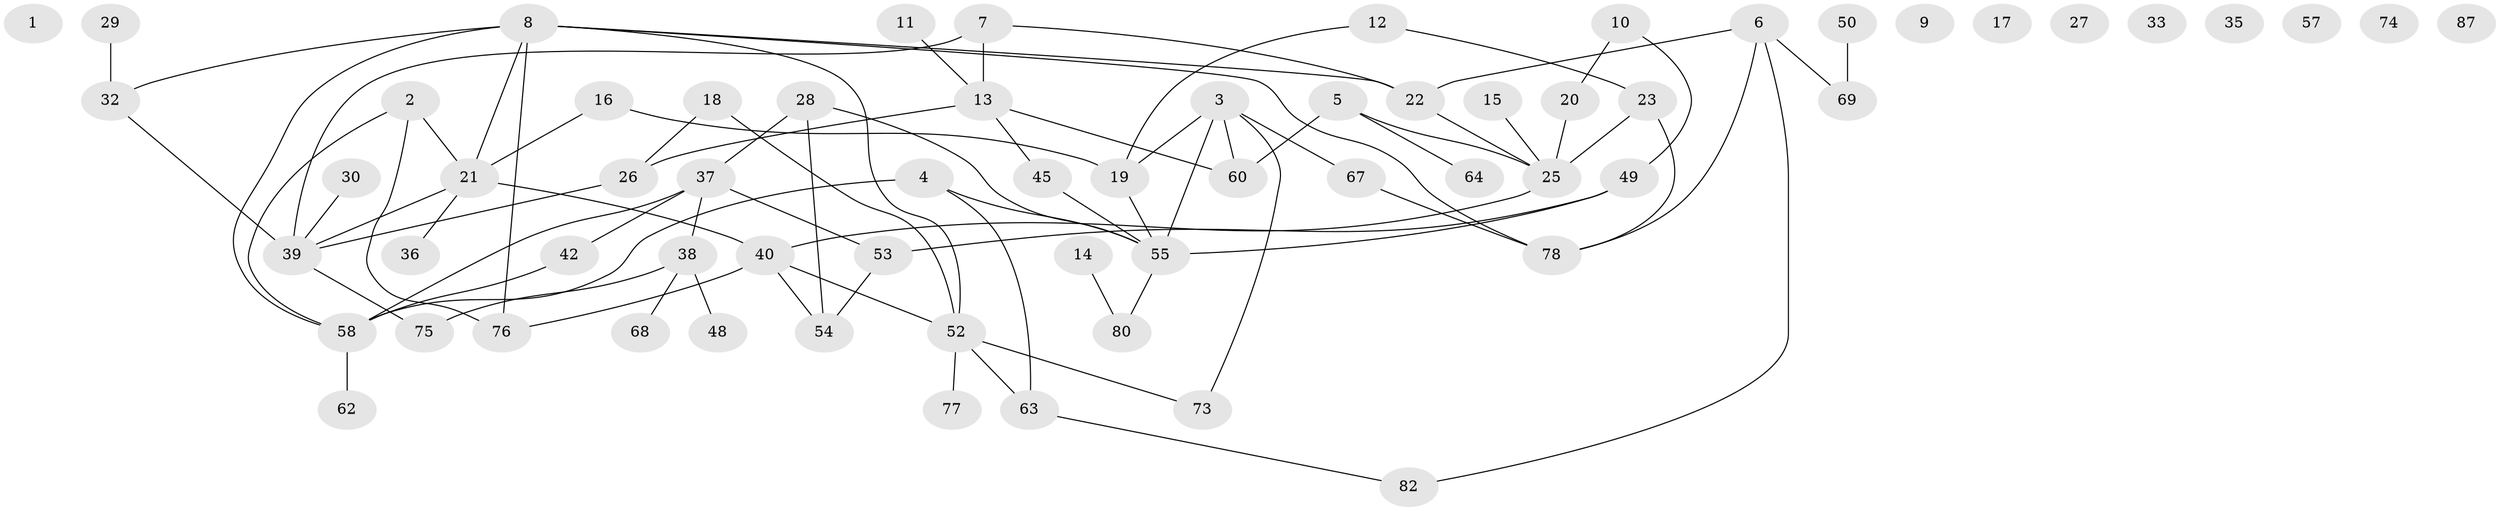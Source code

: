 // original degree distribution, {0: 0.10112359550561797, 3: 0.19101123595505617, 4: 0.15730337078651685, 5: 0.07865168539325842, 2: 0.23595505617977527, 1: 0.21348314606741572, 6: 0.011235955056179775, 7: 0.011235955056179775}
// Generated by graph-tools (version 1.1) at 2025/41/03/06/25 10:41:20]
// undirected, 64 vertices, 82 edges
graph export_dot {
graph [start="1"]
  node [color=gray90,style=filled];
  1;
  2;
  3 [super="+56"];
  4;
  5 [super="+24"];
  6 [super="+85"];
  7 [super="+31"];
  8 [super="+72"];
  9;
  10 [super="+86"];
  11;
  12;
  13 [super="+59"];
  14;
  15;
  16;
  17;
  18;
  19 [super="+61"];
  20;
  21 [super="+34"];
  22;
  23 [super="+41"];
  25 [super="+66"];
  26 [super="+70"];
  27;
  28 [super="+51"];
  29;
  30;
  32 [super="+46"];
  33;
  35;
  36 [super="+43"];
  37;
  38 [super="+44"];
  39 [super="+47"];
  40 [super="+65"];
  42 [super="+83"];
  45;
  48;
  49;
  50;
  52 [super="+71"];
  53 [super="+81"];
  54;
  55 [super="+84"];
  57;
  58 [super="+89"];
  60 [super="+79"];
  62;
  63;
  64;
  67;
  68;
  69;
  73;
  74;
  75;
  76;
  77;
  78 [super="+88"];
  80;
  82;
  87;
  2 -- 76;
  2 -- 21;
  2 -- 58;
  3 -- 19;
  3 -- 73;
  3 -- 67;
  3 -- 60;
  3 -- 55;
  4 -- 55;
  4 -- 63;
  4 -- 58;
  5 -- 25;
  5 -- 64;
  5 -- 60;
  6 -- 69;
  6 -- 82;
  6 -- 78;
  6 -- 22;
  7 -- 13;
  7 -- 22;
  7 -- 39 [weight=2];
  8 -- 21;
  8 -- 22;
  8 -- 32;
  8 -- 52;
  8 -- 78;
  8 -- 76;
  8 -- 58;
  10 -- 49;
  10 -- 20;
  11 -- 13;
  12 -- 19;
  12 -- 23;
  13 -- 26;
  13 -- 60;
  13 -- 45;
  14 -- 80;
  15 -- 25;
  16 -- 19;
  16 -- 21;
  18 -- 26;
  18 -- 52;
  19 -- 55;
  20 -- 25;
  21 -- 40;
  21 -- 39;
  21 -- 36;
  22 -- 25;
  23 -- 78;
  23 -- 25;
  25 -- 40;
  26 -- 39;
  28 -- 37;
  28 -- 54;
  28 -- 55;
  29 -- 32;
  30 -- 39;
  32 -- 39;
  37 -- 38;
  37 -- 42;
  37 -- 53;
  37 -- 58;
  38 -- 48;
  38 -- 75;
  38 -- 68;
  39 -- 75;
  40 -- 54;
  40 -- 76;
  40 -- 52;
  42 -- 58;
  45 -- 55;
  49 -- 55;
  49 -- 53;
  50 -- 69;
  52 -- 63;
  52 -- 73;
  52 -- 77;
  53 -- 54;
  55 -- 80;
  58 -- 62;
  63 -- 82;
  67 -- 78;
}
